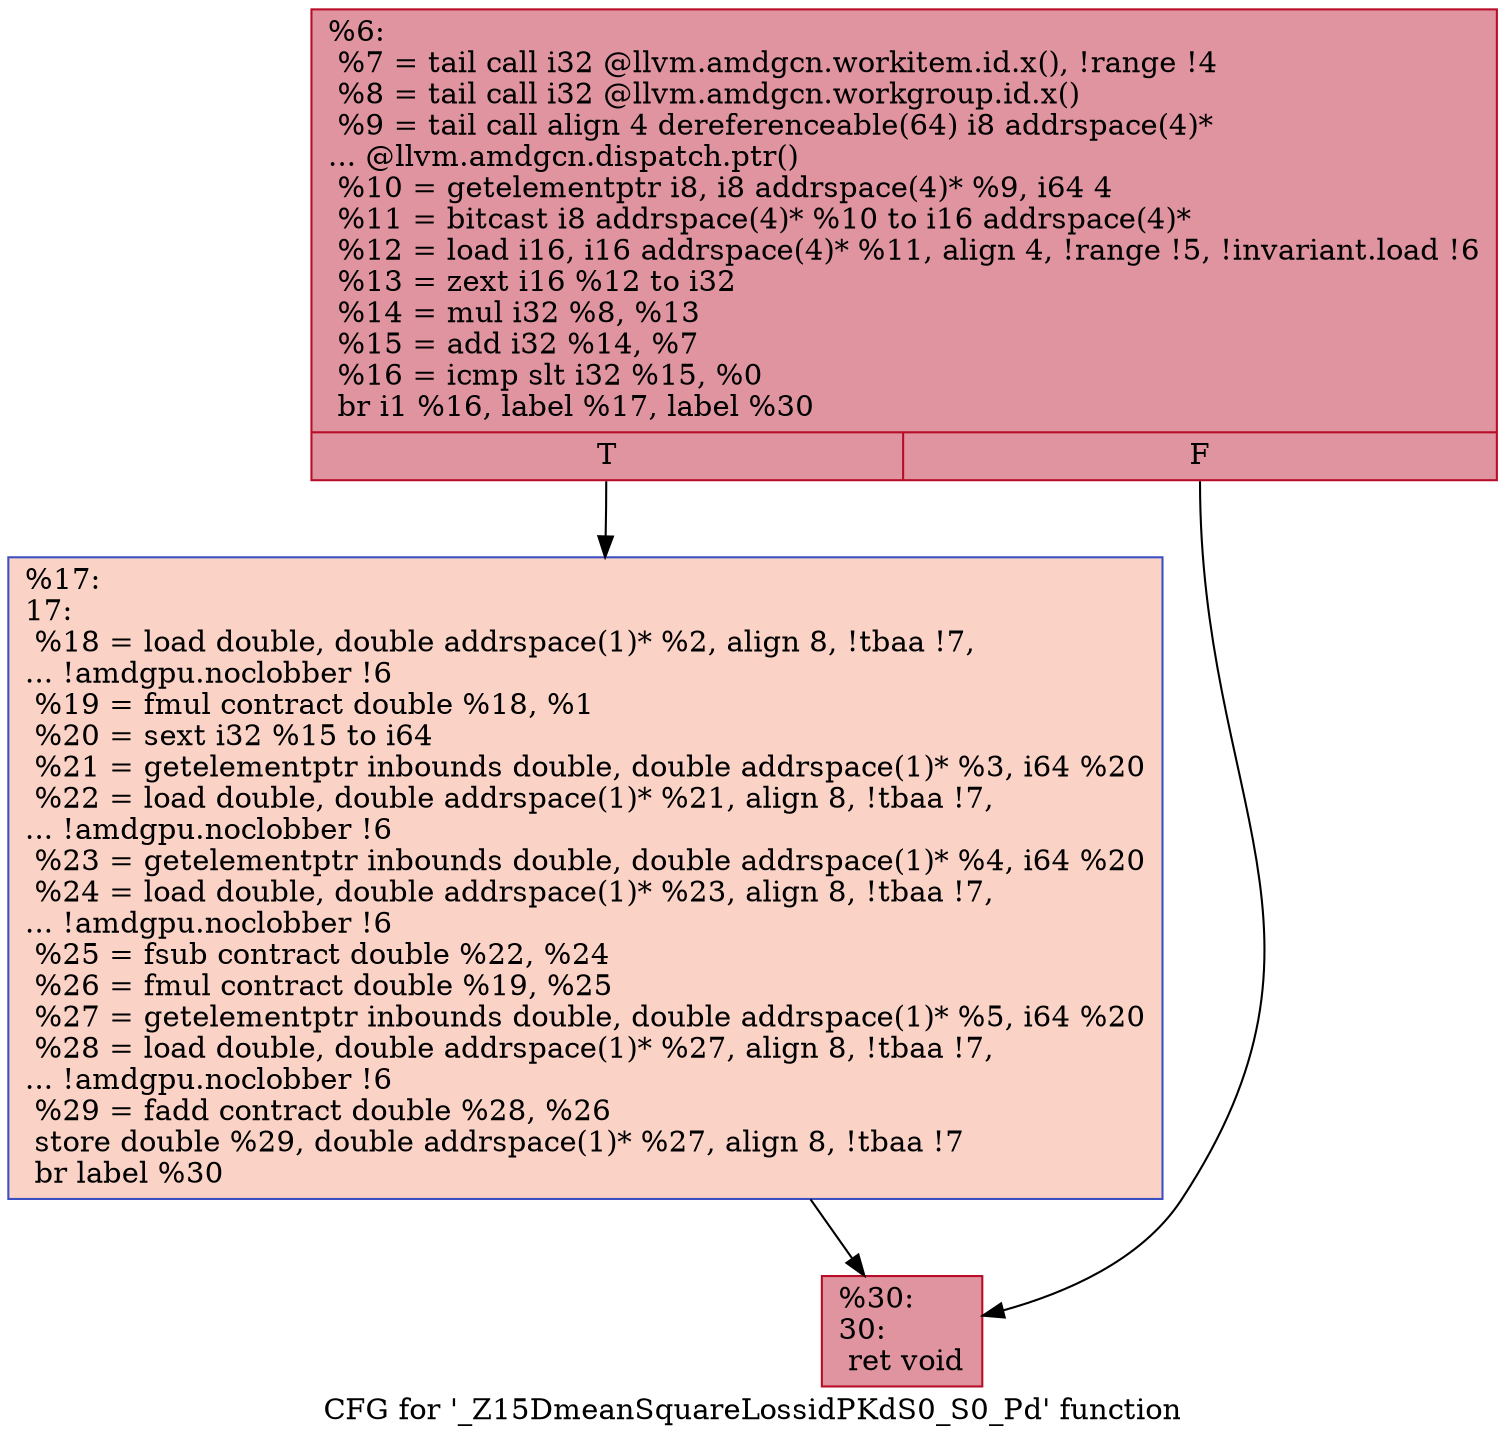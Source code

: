 digraph "CFG for '_Z15DmeanSquareLossidPKdS0_S0_Pd' function" {
	label="CFG for '_Z15DmeanSquareLossidPKdS0_S0_Pd' function";

	Node0x4bb22d0 [shape=record,color="#b70d28ff", style=filled, fillcolor="#b70d2870",label="{%6:\l  %7 = tail call i32 @llvm.amdgcn.workitem.id.x(), !range !4\l  %8 = tail call i32 @llvm.amdgcn.workgroup.id.x()\l  %9 = tail call align 4 dereferenceable(64) i8 addrspace(4)*\l... @llvm.amdgcn.dispatch.ptr()\l  %10 = getelementptr i8, i8 addrspace(4)* %9, i64 4\l  %11 = bitcast i8 addrspace(4)* %10 to i16 addrspace(4)*\l  %12 = load i16, i16 addrspace(4)* %11, align 4, !range !5, !invariant.load !6\l  %13 = zext i16 %12 to i32\l  %14 = mul i32 %8, %13\l  %15 = add i32 %14, %7\l  %16 = icmp slt i32 %15, %0\l  br i1 %16, label %17, label %30\l|{<s0>T|<s1>F}}"];
	Node0x4bb22d0:s0 -> Node0x4bb3250;
	Node0x4bb22d0:s1 -> Node0x4bb42d0;
	Node0x4bb3250 [shape=record,color="#3d50c3ff", style=filled, fillcolor="#f59c7d70",label="{%17:\l17:                                               \l  %18 = load double, double addrspace(1)* %2, align 8, !tbaa !7,\l... !amdgpu.noclobber !6\l  %19 = fmul contract double %18, %1\l  %20 = sext i32 %15 to i64\l  %21 = getelementptr inbounds double, double addrspace(1)* %3, i64 %20\l  %22 = load double, double addrspace(1)* %21, align 8, !tbaa !7,\l... !amdgpu.noclobber !6\l  %23 = getelementptr inbounds double, double addrspace(1)* %4, i64 %20\l  %24 = load double, double addrspace(1)* %23, align 8, !tbaa !7,\l... !amdgpu.noclobber !6\l  %25 = fsub contract double %22, %24\l  %26 = fmul contract double %19, %25\l  %27 = getelementptr inbounds double, double addrspace(1)* %5, i64 %20\l  %28 = load double, double addrspace(1)* %27, align 8, !tbaa !7,\l... !amdgpu.noclobber !6\l  %29 = fadd contract double %28, %26\l  store double %29, double addrspace(1)* %27, align 8, !tbaa !7\l  br label %30\l}"];
	Node0x4bb3250 -> Node0x4bb42d0;
	Node0x4bb42d0 [shape=record,color="#b70d28ff", style=filled, fillcolor="#b70d2870",label="{%30:\l30:                                               \l  ret void\l}"];
}
